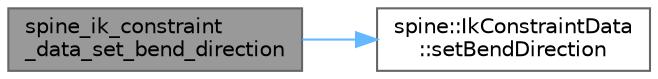 digraph "spine_ik_constraint_data_set_bend_direction"
{
 // LATEX_PDF_SIZE
  bgcolor="transparent";
  edge [fontname=Helvetica,fontsize=10,labelfontname=Helvetica,labelfontsize=10];
  node [fontname=Helvetica,fontsize=10,shape=box,height=0.2,width=0.4];
  rankdir="LR";
  Node1 [id="Node000001",label="spine_ik_constraint\l_data_set_bend_direction",height=0.2,width=0.4,color="gray40", fillcolor="grey60", style="filled", fontcolor="black",tooltip=" "];
  Node1 -> Node2 [id="edge2_Node000001_Node000002",color="steelblue1",style="solid",tooltip=" "];
  Node2 [id="Node000002",label="spine::IkConstraintData\l::setBendDirection",height=0.2,width=0.4,color="grey40", fillcolor="white", style="filled",URL="$classspine_1_1_ik_constraint_data.html#a17feb2fe5de57a2d79bcc819eefa6850",tooltip=" "];
}
